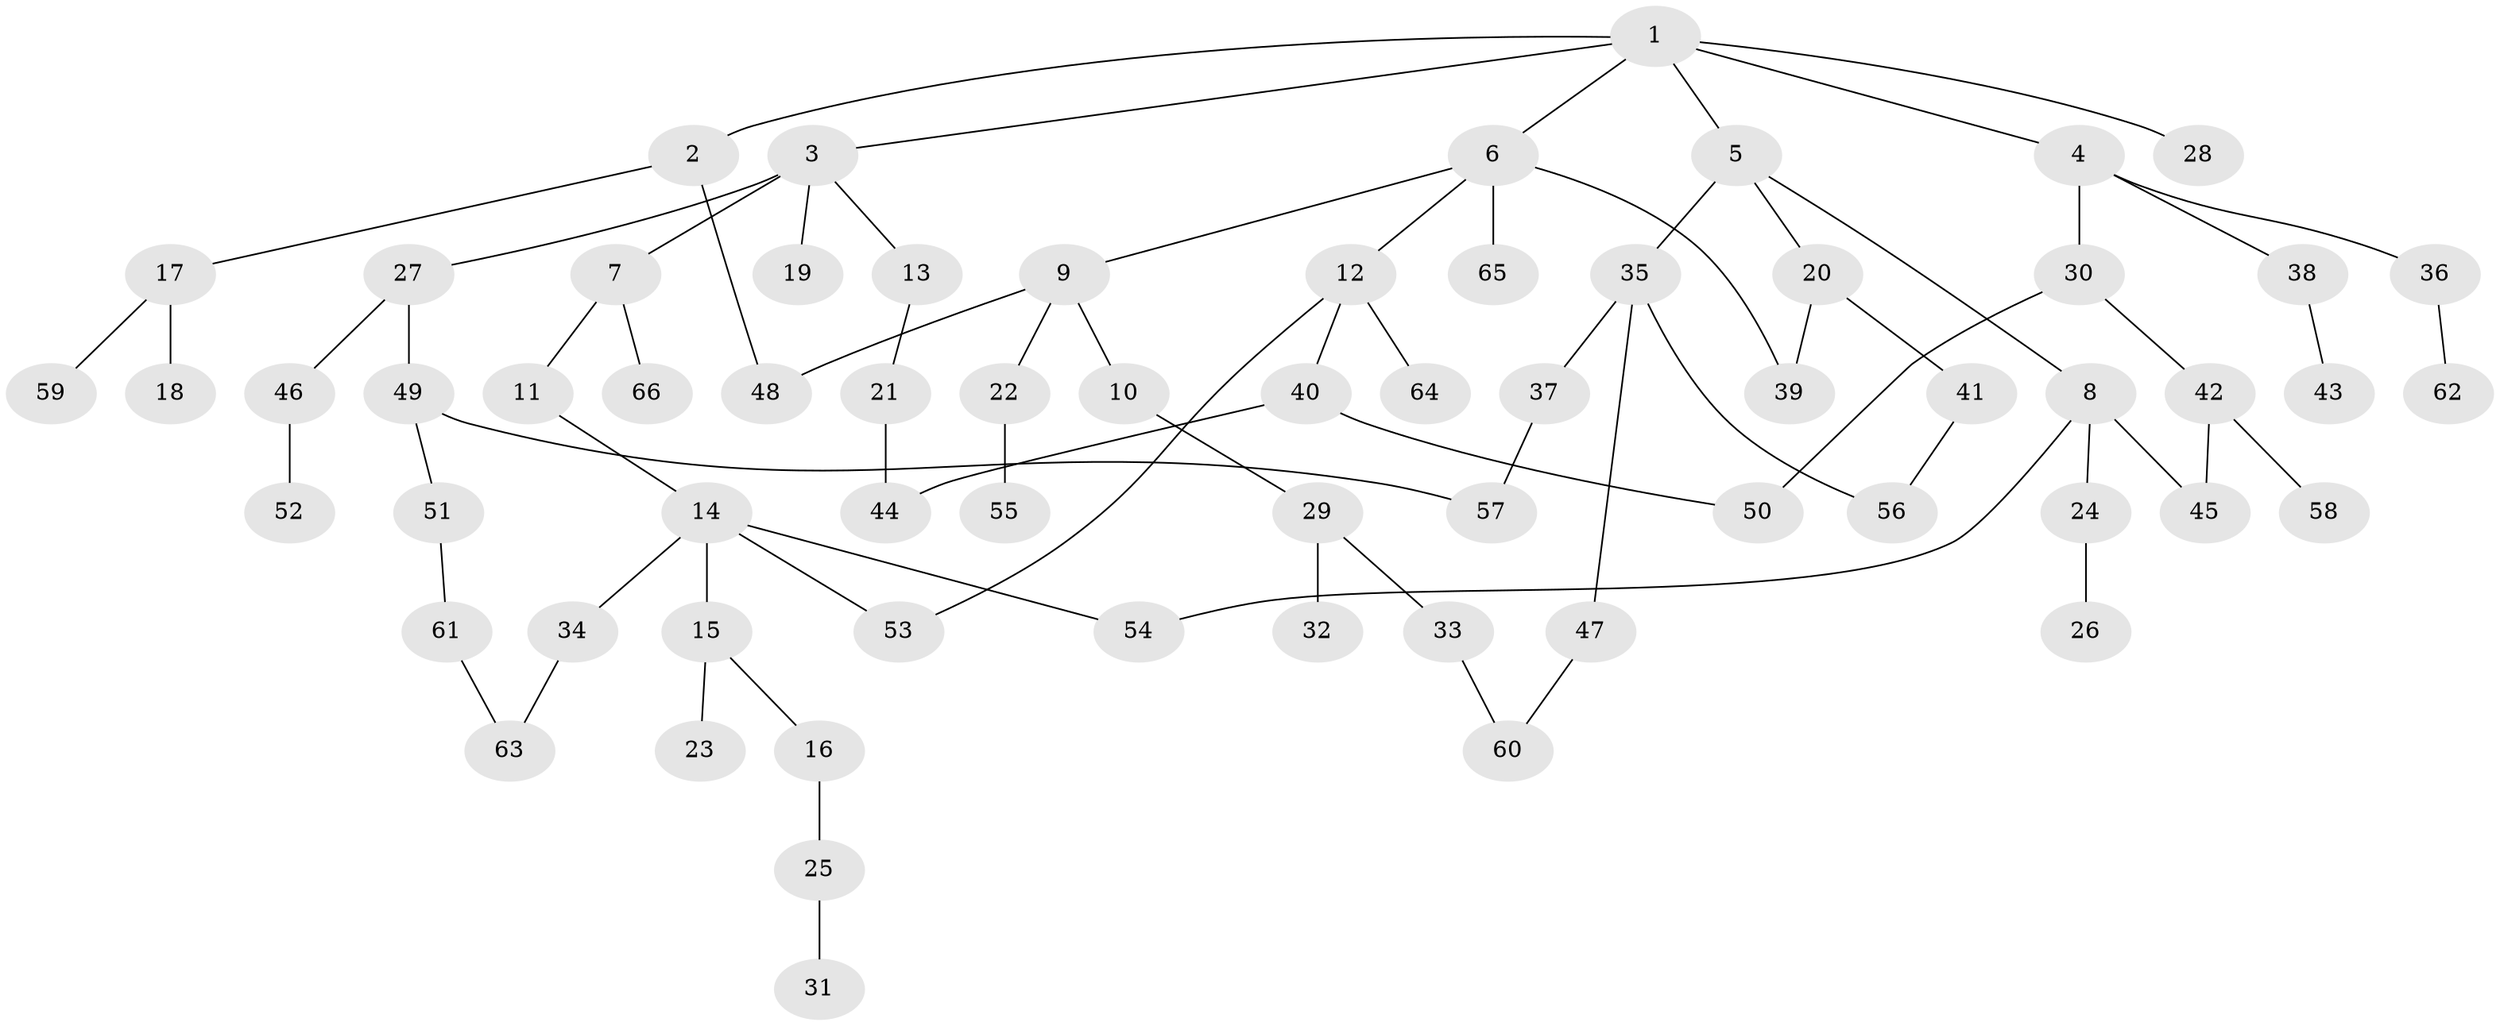// coarse degree distribution, {4: 0.175, 2: 0.425, 5: 0.05, 3: 0.175, 1: 0.175}
// Generated by graph-tools (version 1.1) at 2025/36/03/04/25 23:36:01]
// undirected, 66 vertices, 76 edges
graph export_dot {
  node [color=gray90,style=filled];
  1;
  2;
  3;
  4;
  5;
  6;
  7;
  8;
  9;
  10;
  11;
  12;
  13;
  14;
  15;
  16;
  17;
  18;
  19;
  20;
  21;
  22;
  23;
  24;
  25;
  26;
  27;
  28;
  29;
  30;
  31;
  32;
  33;
  34;
  35;
  36;
  37;
  38;
  39;
  40;
  41;
  42;
  43;
  44;
  45;
  46;
  47;
  48;
  49;
  50;
  51;
  52;
  53;
  54;
  55;
  56;
  57;
  58;
  59;
  60;
  61;
  62;
  63;
  64;
  65;
  66;
  1 -- 2;
  1 -- 3;
  1 -- 4;
  1 -- 5;
  1 -- 6;
  1 -- 28;
  2 -- 17;
  2 -- 48;
  3 -- 7;
  3 -- 13;
  3 -- 19;
  3 -- 27;
  4 -- 30;
  4 -- 36;
  4 -- 38;
  5 -- 8;
  5 -- 20;
  5 -- 35;
  6 -- 9;
  6 -- 12;
  6 -- 39;
  6 -- 65;
  7 -- 11;
  7 -- 66;
  8 -- 24;
  8 -- 45;
  8 -- 54;
  9 -- 10;
  9 -- 22;
  9 -- 48;
  10 -- 29;
  11 -- 14;
  12 -- 40;
  12 -- 53;
  12 -- 64;
  13 -- 21;
  14 -- 15;
  14 -- 34;
  14 -- 54;
  14 -- 53;
  15 -- 16;
  15 -- 23;
  16 -- 25;
  17 -- 18;
  17 -- 59;
  20 -- 41;
  20 -- 39;
  21 -- 44;
  22 -- 55;
  24 -- 26;
  25 -- 31;
  27 -- 46;
  27 -- 49;
  29 -- 32;
  29 -- 33;
  30 -- 42;
  30 -- 50;
  33 -- 60;
  34 -- 63;
  35 -- 37;
  35 -- 47;
  35 -- 56;
  36 -- 62;
  37 -- 57;
  38 -- 43;
  40 -- 44;
  40 -- 50;
  41 -- 56;
  42 -- 58;
  42 -- 45;
  46 -- 52;
  47 -- 60;
  49 -- 51;
  49 -- 57;
  51 -- 61;
  61 -- 63;
}

